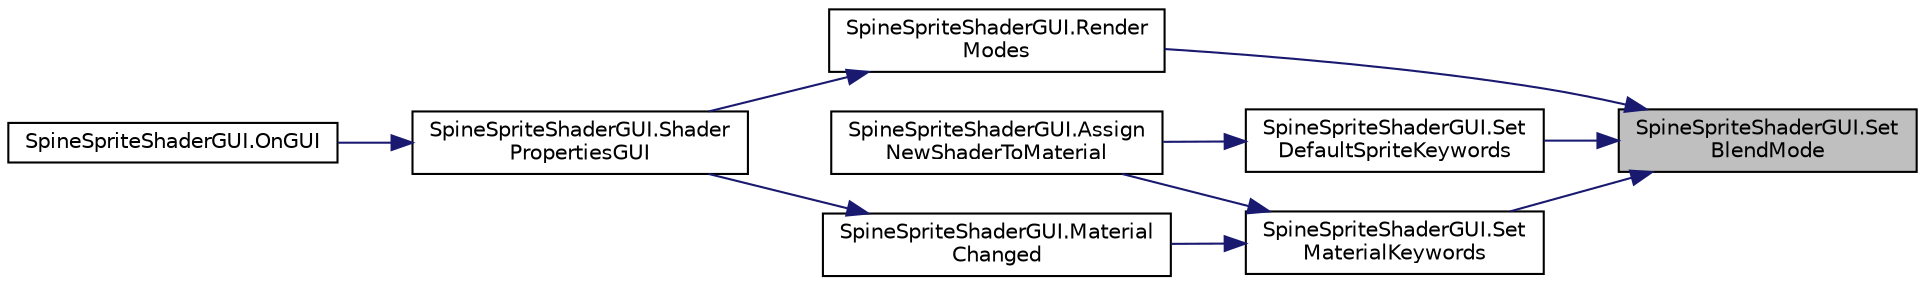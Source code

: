 digraph "SpineSpriteShaderGUI.SetBlendMode"
{
 // LATEX_PDF_SIZE
  edge [fontname="Helvetica",fontsize="10",labelfontname="Helvetica",labelfontsize="10"];
  node [fontname="Helvetica",fontsize="10",shape=record];
  rankdir="RL";
  Node1 [label="SpineSpriteShaderGUI.Set\lBlendMode",height=0.2,width=0.4,color="black", fillcolor="grey75", style="filled", fontcolor="black",tooltip=" "];
  Node1 -> Node2 [dir="back",color="midnightblue",fontsize="10",style="solid"];
  Node2 [label="SpineSpriteShaderGUI.Render\lModes",height=0.2,width=0.4,color="black", fillcolor="white", style="filled",URL="$class_spine_sprite_shader_g_u_i.html#a99deda42205ebd0acbe7a4f42ca3acf4",tooltip=" "];
  Node2 -> Node3 [dir="back",color="midnightblue",fontsize="10",style="solid"];
  Node3 [label="SpineSpriteShaderGUI.Shader\lPropertiesGUI",height=0.2,width=0.4,color="black", fillcolor="white", style="filled",URL="$class_spine_sprite_shader_g_u_i.html#a1088235c84c163a78b1f71fd3327e179",tooltip=" "];
  Node3 -> Node4 [dir="back",color="midnightblue",fontsize="10",style="solid"];
  Node4 [label="SpineSpriteShaderGUI.OnGUI",height=0.2,width=0.4,color="black", fillcolor="white", style="filled",URL="$class_spine_sprite_shader_g_u_i.html#a998a43129f59c07e3924f5334311331d",tooltip=" "];
  Node1 -> Node5 [dir="back",color="midnightblue",fontsize="10",style="solid"];
  Node5 [label="SpineSpriteShaderGUI.Set\lDefaultSpriteKeywords",height=0.2,width=0.4,color="black", fillcolor="white", style="filled",URL="$class_spine_sprite_shader_g_u_i.html#a530b726bcb7f7b65f4f1a8a4b84971b8",tooltip=" "];
  Node5 -> Node6 [dir="back",color="midnightblue",fontsize="10",style="solid"];
  Node6 [label="SpineSpriteShaderGUI.Assign\lNewShaderToMaterial",height=0.2,width=0.4,color="black", fillcolor="white", style="filled",URL="$class_spine_sprite_shader_g_u_i.html#ada3e0513f18e6f4bdc1d30f1f6575409",tooltip=" "];
  Node1 -> Node7 [dir="back",color="midnightblue",fontsize="10",style="solid"];
  Node7 [label="SpineSpriteShaderGUI.Set\lMaterialKeywords",height=0.2,width=0.4,color="black", fillcolor="white", style="filled",URL="$class_spine_sprite_shader_g_u_i.html#aa6a2258be20d2d5f250955067280db1f",tooltip=" "];
  Node7 -> Node6 [dir="back",color="midnightblue",fontsize="10",style="solid"];
  Node7 -> Node8 [dir="back",color="midnightblue",fontsize="10",style="solid"];
  Node8 [label="SpineSpriteShaderGUI.Material\lChanged",height=0.2,width=0.4,color="black", fillcolor="white", style="filled",URL="$class_spine_sprite_shader_g_u_i.html#a462da0f64fc27d12de7734539605045c",tooltip=" "];
  Node8 -> Node3 [dir="back",color="midnightblue",fontsize="10",style="solid"];
}
